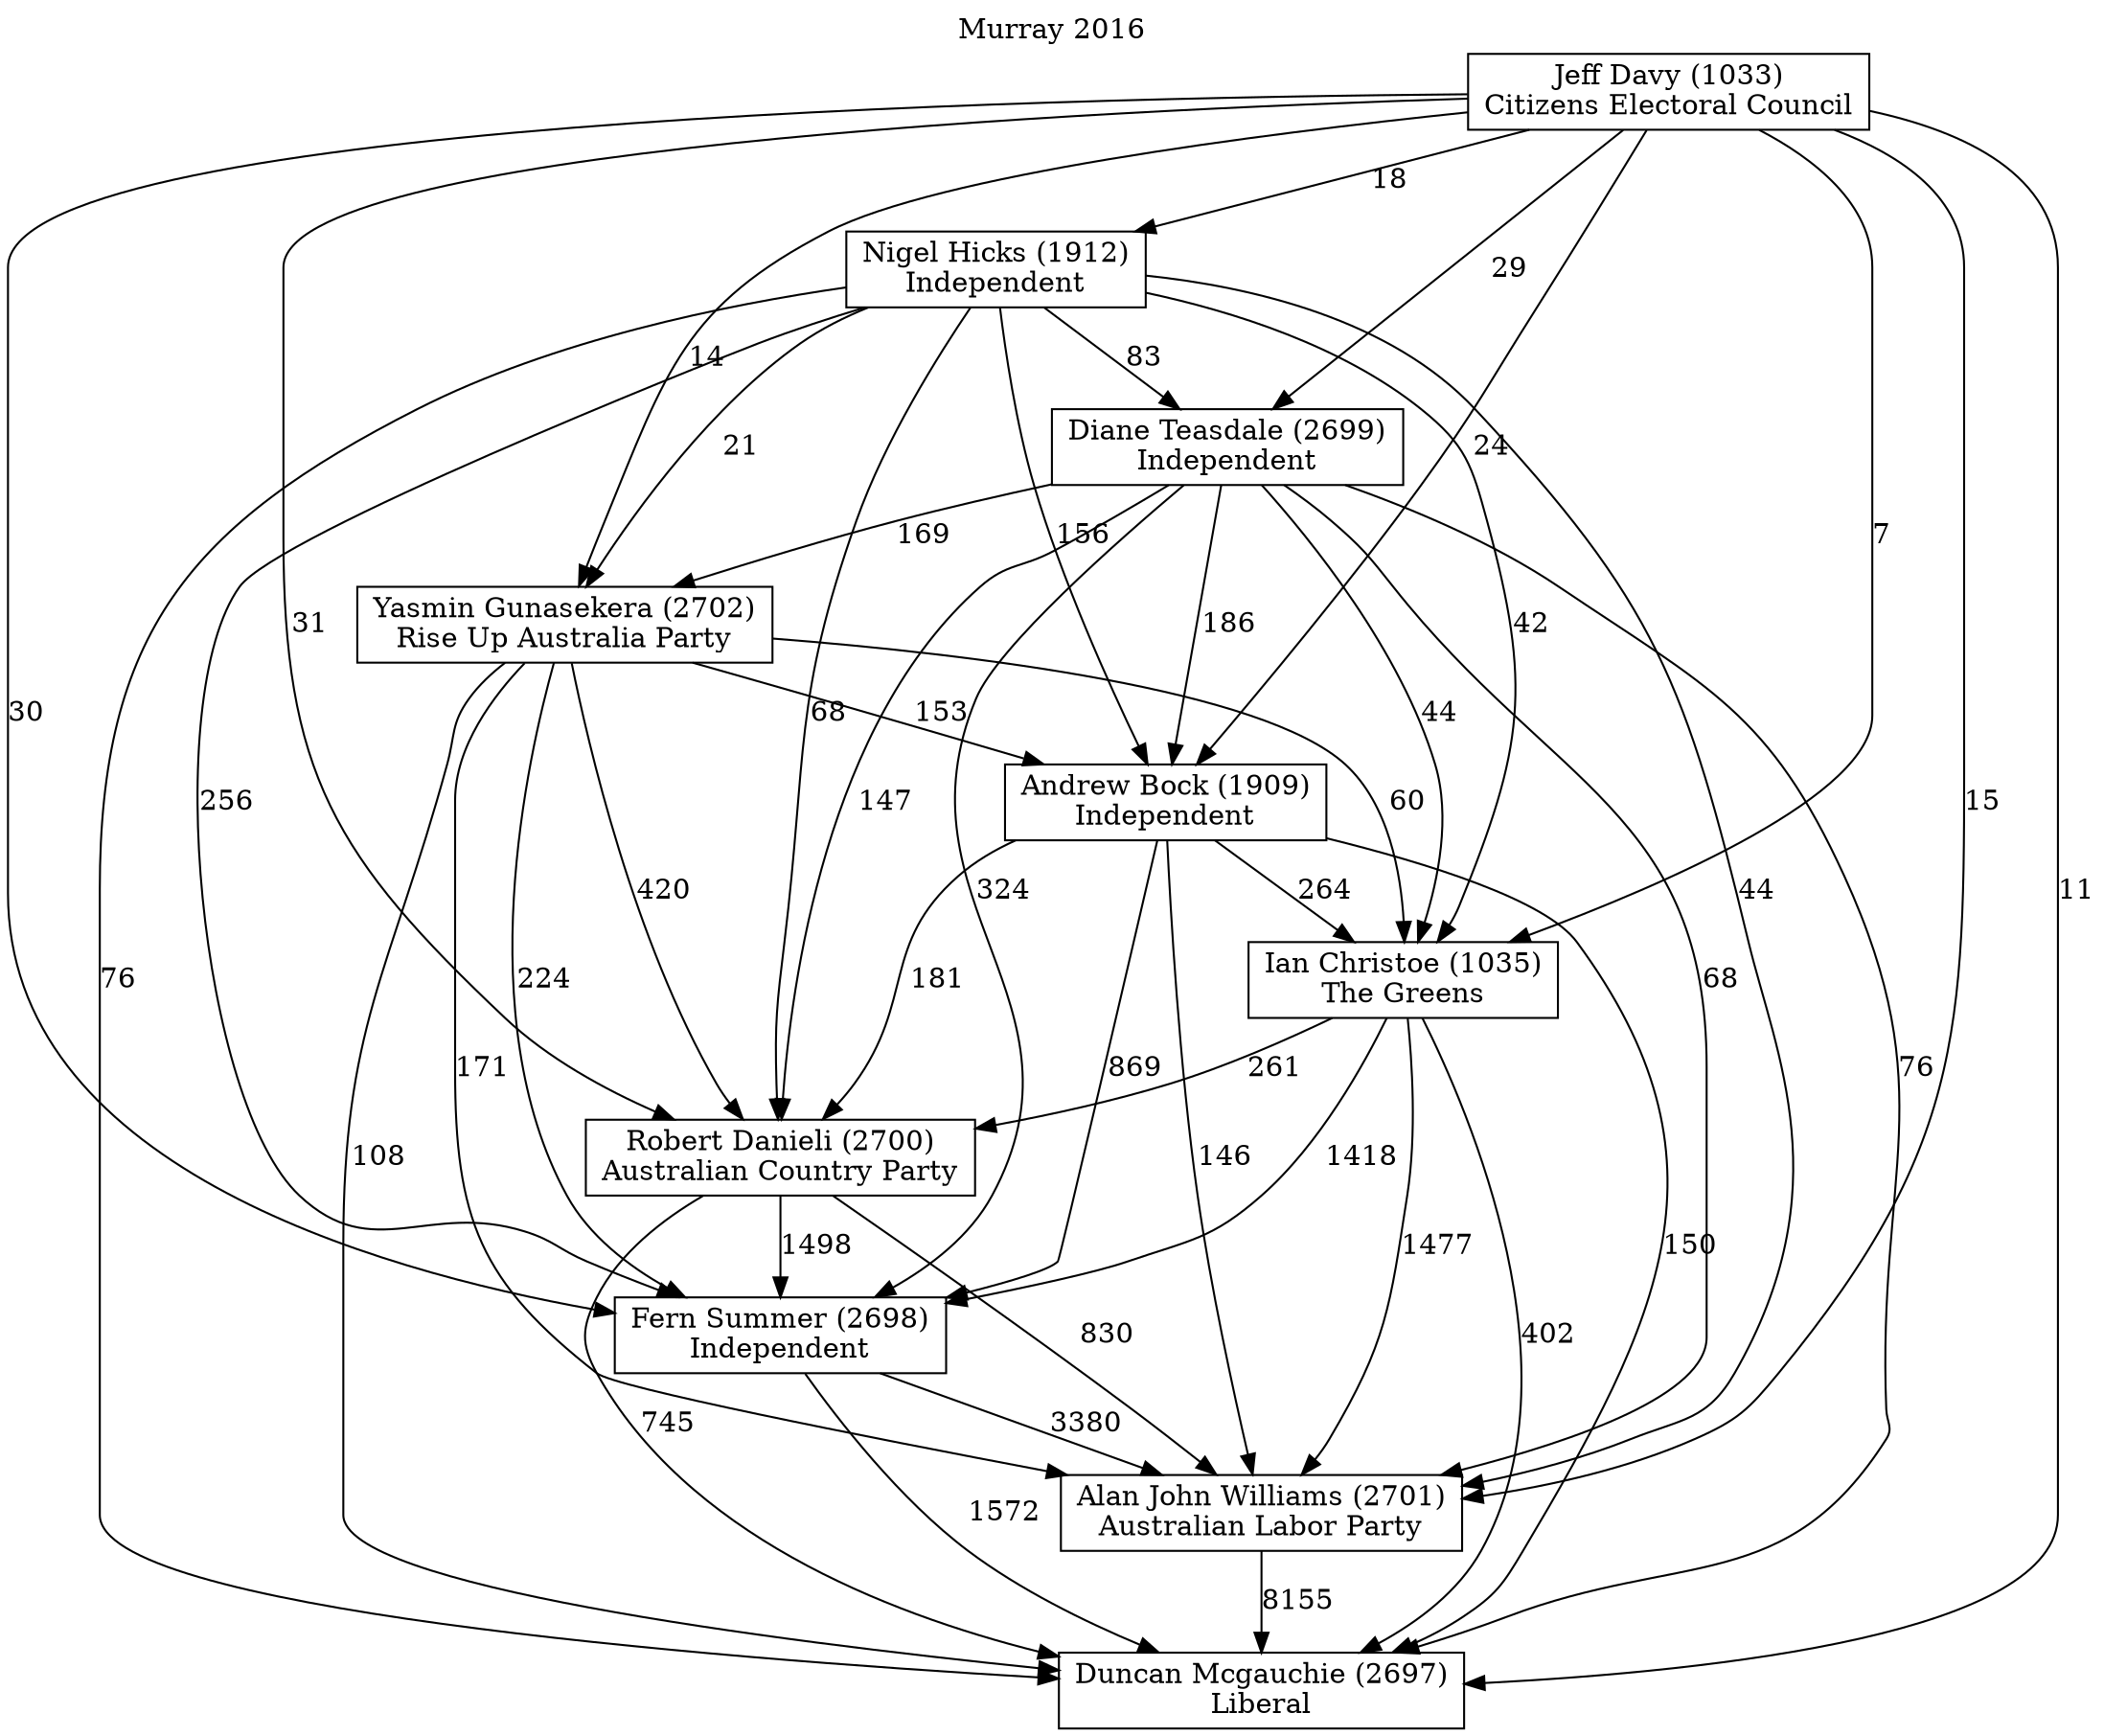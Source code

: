 // House preference flow
digraph "Duncan Mcgauchie (2697)_Murray_2016" {
	graph [label="Murray 2016" labelloc=t mclimit=10]
	node [shape=box]
	"Duncan Mcgauchie (2697)" [label="Duncan Mcgauchie (2697)
Liberal"]
	"Alan John Williams (2701)" [label="Alan John Williams (2701)
Australian Labor Party"]
	"Fern Summer (2698)" [label="Fern Summer (2698)
Independent"]
	"Robert Danieli (2700)" [label="Robert Danieli (2700)
Australian Country Party"]
	"Ian Christoe (1035)" [label="Ian Christoe (1035)
The Greens"]
	"Andrew Bock (1909)" [label="Andrew Bock (1909)
Independent"]
	"Yasmin Gunasekera (2702)" [label="Yasmin Gunasekera (2702)
Rise Up Australia Party"]
	"Diane Teasdale (2699)" [label="Diane Teasdale (2699)
Independent"]
	"Nigel Hicks (1912)" [label="Nigel Hicks (1912)
Independent"]
	"Jeff Davy (1033)" [label="Jeff Davy (1033)
Citizens Electoral Council"]
	"Alan John Williams (2701)" -> "Duncan Mcgauchie (2697)" [label=8155]
	"Fern Summer (2698)" -> "Alan John Williams (2701)" [label=3380]
	"Robert Danieli (2700)" -> "Fern Summer (2698)" [label=1498]
	"Ian Christoe (1035)" -> "Robert Danieli (2700)" [label=261]
	"Andrew Bock (1909)" -> "Ian Christoe (1035)" [label=264]
	"Yasmin Gunasekera (2702)" -> "Andrew Bock (1909)" [label=153]
	"Diane Teasdale (2699)" -> "Yasmin Gunasekera (2702)" [label=169]
	"Nigel Hicks (1912)" -> "Diane Teasdale (2699)" [label=83]
	"Jeff Davy (1033)" -> "Nigel Hicks (1912)" [label=18]
	"Fern Summer (2698)" -> "Duncan Mcgauchie (2697)" [label=1572]
	"Robert Danieli (2700)" -> "Duncan Mcgauchie (2697)" [label=745]
	"Ian Christoe (1035)" -> "Duncan Mcgauchie (2697)" [label=402]
	"Andrew Bock (1909)" -> "Duncan Mcgauchie (2697)" [label=150]
	"Yasmin Gunasekera (2702)" -> "Duncan Mcgauchie (2697)" [label=108]
	"Diane Teasdale (2699)" -> "Duncan Mcgauchie (2697)" [label=76]
	"Nigel Hicks (1912)" -> "Duncan Mcgauchie (2697)" [label=76]
	"Jeff Davy (1033)" -> "Duncan Mcgauchie (2697)" [label=11]
	"Jeff Davy (1033)" -> "Diane Teasdale (2699)" [label=29]
	"Nigel Hicks (1912)" -> "Yasmin Gunasekera (2702)" [label=21]
	"Jeff Davy (1033)" -> "Yasmin Gunasekera (2702)" [label=14]
	"Diane Teasdale (2699)" -> "Andrew Bock (1909)" [label=186]
	"Nigel Hicks (1912)" -> "Andrew Bock (1909)" [label=156]
	"Jeff Davy (1033)" -> "Andrew Bock (1909)" [label=24]
	"Yasmin Gunasekera (2702)" -> "Ian Christoe (1035)" [label=60]
	"Diane Teasdale (2699)" -> "Ian Christoe (1035)" [label=44]
	"Nigel Hicks (1912)" -> "Ian Christoe (1035)" [label=42]
	"Jeff Davy (1033)" -> "Ian Christoe (1035)" [label=7]
	"Andrew Bock (1909)" -> "Robert Danieli (2700)" [label=181]
	"Yasmin Gunasekera (2702)" -> "Robert Danieli (2700)" [label=420]
	"Diane Teasdale (2699)" -> "Robert Danieli (2700)" [label=147]
	"Nigel Hicks (1912)" -> "Robert Danieli (2700)" [label=68]
	"Jeff Davy (1033)" -> "Robert Danieli (2700)" [label=31]
	"Ian Christoe (1035)" -> "Fern Summer (2698)" [label=1418]
	"Andrew Bock (1909)" -> "Fern Summer (2698)" [label=869]
	"Yasmin Gunasekera (2702)" -> "Fern Summer (2698)" [label=224]
	"Diane Teasdale (2699)" -> "Fern Summer (2698)" [label=324]
	"Nigel Hicks (1912)" -> "Fern Summer (2698)" [label=256]
	"Jeff Davy (1033)" -> "Fern Summer (2698)" [label=30]
	"Robert Danieli (2700)" -> "Alan John Williams (2701)" [label=830]
	"Ian Christoe (1035)" -> "Alan John Williams (2701)" [label=1477]
	"Andrew Bock (1909)" -> "Alan John Williams (2701)" [label=146]
	"Yasmin Gunasekera (2702)" -> "Alan John Williams (2701)" [label=171]
	"Diane Teasdale (2699)" -> "Alan John Williams (2701)" [label=68]
	"Nigel Hicks (1912)" -> "Alan John Williams (2701)" [label=44]
	"Jeff Davy (1033)" -> "Alan John Williams (2701)" [label=15]
}
